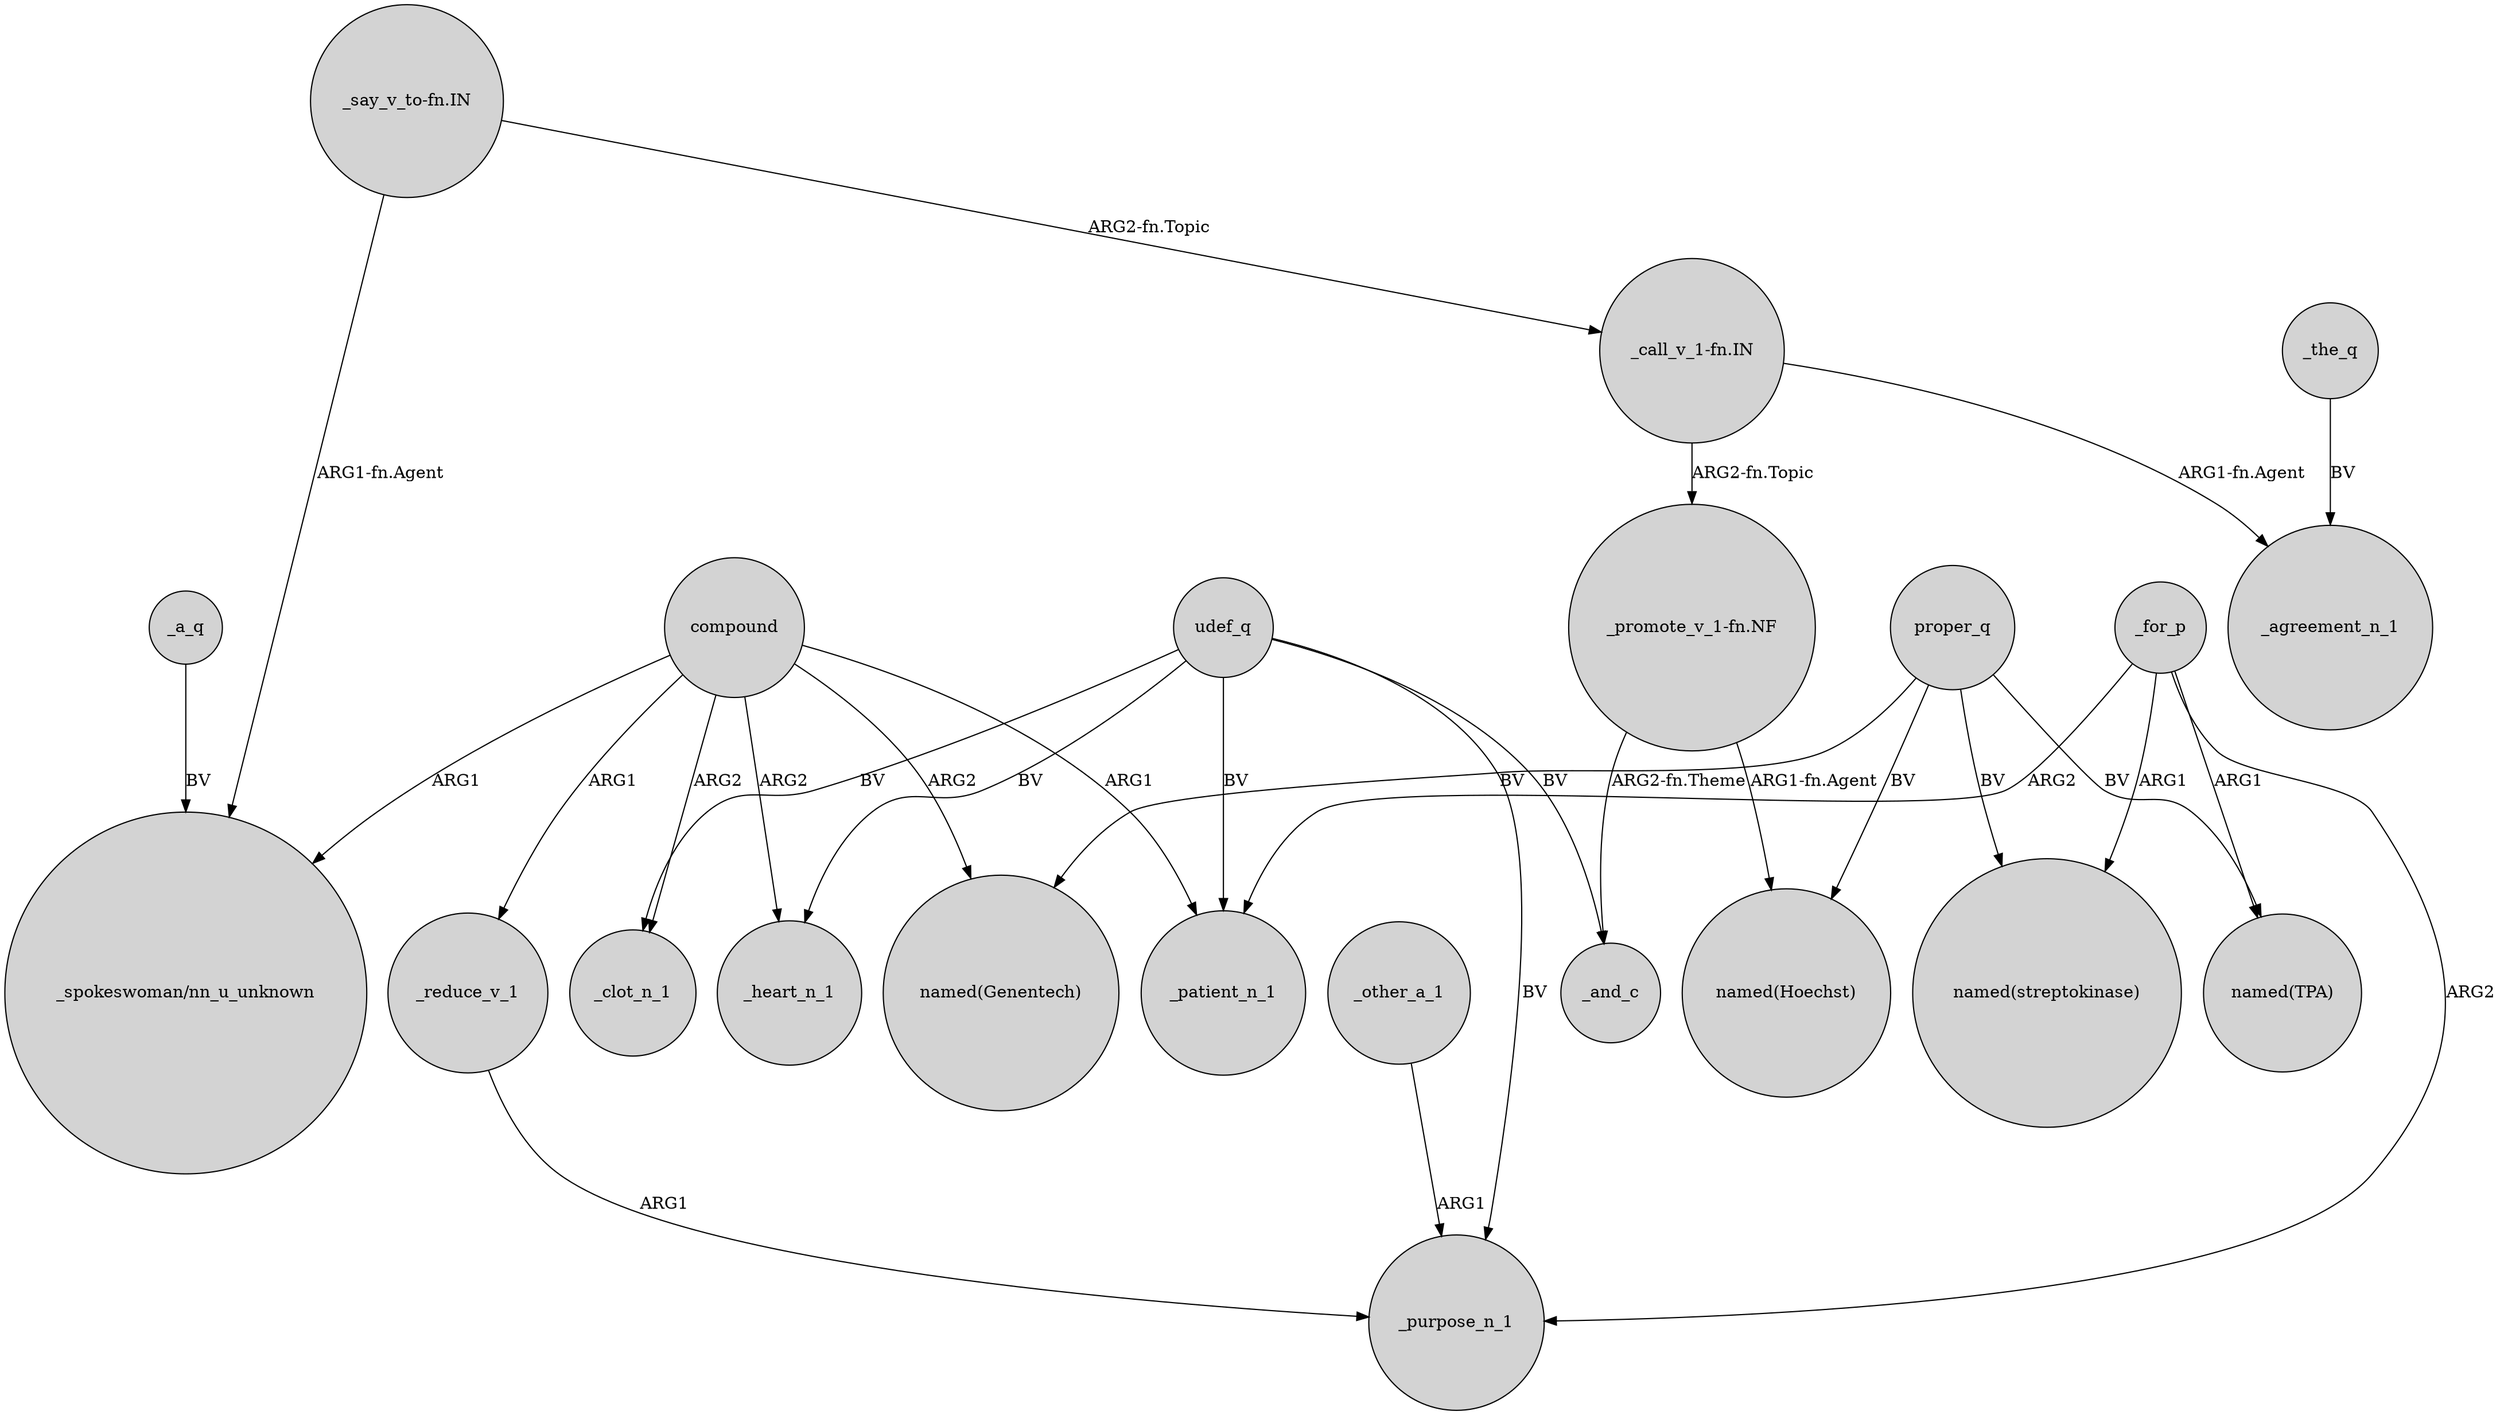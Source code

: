 digraph {
	node [shape=circle style=filled]
	proper_q -> "named(Genentech)" [label=BV]
	proper_q -> "named(TPA)" [label=BV]
	"_promote_v_1-fn.NF" -> _and_c [label="ARG2-fn.Theme"]
	_a_q -> "_spokeswoman/nn_u_unknown" [label=BV]
	"_call_v_1-fn.IN" -> "_promote_v_1-fn.NF" [label="ARG2-fn.Topic"]
	udef_q -> _purpose_n_1 [label=BV]
	compound -> _heart_n_1 [label=ARG2]
	proper_q -> "named(Hoechst)" [label=BV]
	compound -> _clot_n_1 [label=ARG2]
	_reduce_v_1 -> _purpose_n_1 [label=ARG1]
	compound -> "named(Genentech)" [label=ARG2]
	udef_q -> _heart_n_1 [label=BV]
	_for_p -> _purpose_n_1 [label=ARG2]
	_the_q -> _agreement_n_1 [label=BV]
	_for_p -> "named(TPA)" [label=ARG1]
	"_call_v_1-fn.IN" -> _agreement_n_1 [label="ARG1-fn.Agent"]
	udef_q -> _clot_n_1 [label=BV]
	udef_q -> _patient_n_1 [label=BV]
	"_promote_v_1-fn.NF" -> "named(Hoechst)" [label="ARG1-fn.Agent"]
	_for_p -> "named(streptokinase)" [label=ARG1]
	"_say_v_to-fn.IN" -> "_spokeswoman/nn_u_unknown" [label="ARG1-fn.Agent"]
	compound -> "_spokeswoman/nn_u_unknown" [label=ARG1]
	"_say_v_to-fn.IN" -> "_call_v_1-fn.IN" [label="ARG2-fn.Topic"]
	compound -> _reduce_v_1 [label=ARG1]
	_other_a_1 -> _purpose_n_1 [label=ARG1]
	proper_q -> "named(streptokinase)" [label=BV]
	compound -> _patient_n_1 [label=ARG1]
	udef_q -> _and_c [label=BV]
	_for_p -> _patient_n_1 [label=ARG2]
}
